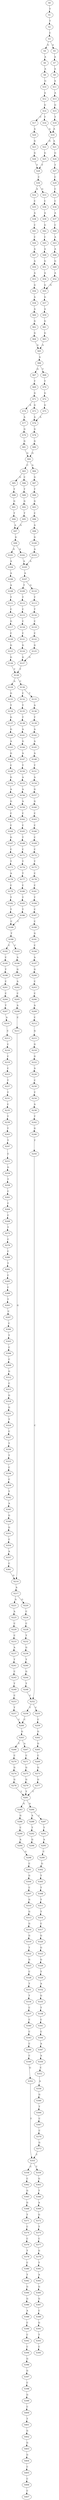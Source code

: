 strict digraph  {
	S0 -> S1 [ label = T ];
	S1 -> S2 [ label = T ];
	S2 -> S3 [ label = C ];
	S3 -> S4 [ label = G ];
	S3 -> S5 [ label = A ];
	S4 -> S6 [ label = A ];
	S5 -> S7 [ label = A ];
	S6 -> S8 [ label = A ];
	S7 -> S9 [ label = A ];
	S8 -> S10 [ label = G ];
	S9 -> S11 [ label = A ];
	S10 -> S12 [ label = A ];
	S11 -> S13 [ label = A ];
	S12 -> S14 [ label = G ];
	S13 -> S15 [ label = G ];
	S14 -> S16 [ label = T ];
	S14 -> S17 [ label = C ];
	S15 -> S18 [ label = T ];
	S16 -> S19 [ label = A ];
	S17 -> S20 [ label = A ];
	S18 -> S19 [ label = A ];
	S19 -> S21 [ label = A ];
	S19 -> S22 [ label = G ];
	S20 -> S23 [ label = G ];
	S21 -> S24 [ label = G ];
	S22 -> S25 [ label = G ];
	S23 -> S26 [ label = G ];
	S24 -> S27 [ label = T ];
	S25 -> S28 [ label = T ];
	S26 -> S28 [ label = T ];
	S27 -> S29 [ label = C ];
	S28 -> S30 [ label = C ];
	S29 -> S31 [ label = C ];
	S30 -> S32 [ label = A ];
	S30 -> S33 [ label = G ];
	S31 -> S34 [ label = C ];
	S32 -> S35 [ label = C ];
	S33 -> S36 [ label = C ];
	S34 -> S37 [ label = A ];
	S35 -> S38 [ label = A ];
	S36 -> S39 [ label = A ];
	S37 -> S40 [ label = C ];
	S38 -> S41 [ label = C ];
	S39 -> S42 [ label = G ];
	S40 -> S43 [ label = A ];
	S41 -> S44 [ label = C ];
	S42 -> S45 [ label = C ];
	S43 -> S46 [ label = A ];
	S44 -> S47 [ label = A ];
	S45 -> S48 [ label = A ];
	S46 -> S49 [ label = G ];
	S47 -> S50 [ label = A ];
	S48 -> S51 [ label = G ];
	S49 -> S52 [ label = A ];
	S50 -> S53 [ label = A ];
	S51 -> S54 [ label = A ];
	S52 -> S55 [ label = G ];
	S53 -> S56 [ label = G ];
	S54 -> S55 [ label = G ];
	S55 -> S57 [ label = G ];
	S56 -> S58 [ label = A ];
	S57 -> S59 [ label = A ];
	S58 -> S60 [ label = A ];
	S59 -> S61 [ label = G ];
	S60 -> S62 [ label = G ];
	S61 -> S63 [ label = G ];
	S62 -> S64 [ label = G ];
	S63 -> S65 [ label = A ];
	S64 -> S65 [ label = A ];
	S65 -> S66 [ label = A ];
	S66 -> S67 [ label = G ];
	S66 -> S68 [ label = T ];
	S67 -> S69 [ label = T ];
	S68 -> S70 [ label = T ];
	S69 -> S71 [ label = G ];
	S70 -> S72 [ label = G ];
	S71 -> S73 [ label = G ];
	S71 -> S74 [ label = A ];
	S72 -> S75 [ label = G ];
	S73 -> S76 [ label = A ];
	S74 -> S77 [ label = A ];
	S75 -> S76 [ label = A ];
	S76 -> S78 [ label = G ];
	S77 -> S79 [ label = G ];
	S78 -> S80 [ label = G ];
	S79 -> S81 [ label = G ];
	S80 -> S82 [ label = G ];
	S81 -> S82 [ label = G ];
	S82 -> S83 [ label = C ];
	S82 -> S84 [ label = A ];
	S83 -> S85 [ label = G ];
	S83 -> S86 [ label = C ];
	S84 -> S87 [ label = G ];
	S85 -> S88 [ label = T ];
	S86 -> S89 [ label = T ];
	S87 -> S90 [ label = T ];
	S88 -> S91 [ label = G ];
	S89 -> S92 [ label = G ];
	S90 -> S93 [ label = G ];
	S91 -> S94 [ label = T ];
	S92 -> S95 [ label = T ];
	S93 -> S96 [ label = C ];
	S94 -> S97 [ label = A ];
	S95 -> S97 [ label = A ];
	S96 -> S98 [ label = A ];
	S97 -> S99 [ label = G ];
	S98 -> S100 [ label = G ];
	S99 -> S101 [ label = G ];
	S99 -> S102 [ label = A ];
	S100 -> S103 [ label = A ];
	S101 -> S104 [ label = A ];
	S102 -> S105 [ label = A ];
	S103 -> S105 [ label = A ];
	S104 -> S106 [ label = A ];
	S105 -> S107 [ label = A ];
	S106 -> S108 [ label = A ];
	S107 -> S109 [ label = T ];
	S107 -> S110 [ label = G ];
	S108 -> S111 [ label = T ];
	S109 -> S112 [ label = T ];
	S110 -> S113 [ label = T ];
	S111 -> S114 [ label = C ];
	S112 -> S115 [ label = C ];
	S113 -> S116 [ label = T ];
	S114 -> S117 [ label = G ];
	S115 -> S118 [ label = C ];
	S116 -> S119 [ label = C ];
	S117 -> S120 [ label = C ];
	S118 -> S121 [ label = C ];
	S119 -> S122 [ label = C ];
	S120 -> S123 [ label = G ];
	S121 -> S124 [ label = G ];
	S122 -> S125 [ label = G ];
	S123 -> S126 [ label = G ];
	S124 -> S127 [ label = G ];
	S125 -> S127 [ label = G ];
	S126 -> S128 [ label = T ];
	S127 -> S128 [ label = T ];
	S128 -> S129 [ label = A ];
	S128 -> S130 [ label = C ];
	S129 -> S131 [ label = G ];
	S130 -> S132 [ label = C ];
	S130 -> S133 [ label = T ];
	S131 -> S134 [ label = T ];
	S132 -> S135 [ label = T ];
	S133 -> S136 [ label = A ];
	S134 -> S137 [ label = G ];
	S135 -> S138 [ label = T ];
	S136 -> S139 [ label = T ];
	S137 -> S140 [ label = G ];
	S138 -> S141 [ label = A ];
	S139 -> S142 [ label = A ];
	S140 -> S143 [ label = A ];
	S141 -> S144 [ label = G ];
	S142 -> S145 [ label = A ];
	S143 -> S146 [ label = G ];
	S144 -> S147 [ label = A ];
	S145 -> S148 [ label = A ];
	S146 -> S149 [ label = C ];
	S147 -> S150 [ label = T ];
	S148 -> S151 [ label = T ];
	S149 -> S152 [ label = G ];
	S150 -> S153 [ label = A ];
	S151 -> S154 [ label = A ];
	S152 -> S155 [ label = A ];
	S153 -> S156 [ label = A ];
	S154 -> S157 [ label = G ];
	S155 -> S158 [ label = G ];
	S156 -> S159 [ label = A ];
	S157 -> S160 [ label = G ];
	S158 -> S161 [ label = C ];
	S159 -> S162 [ label = C ];
	S160 -> S163 [ label = C ];
	S161 -> S164 [ label = C ];
	S162 -> S165 [ label = C ];
	S163 -> S166 [ label = C ];
	S164 -> S167 [ label = G ];
	S165 -> S168 [ label = T ];
	S166 -> S169 [ label = C ];
	S167 -> S170 [ label = C ];
	S168 -> S171 [ label = C ];
	S169 -> S172 [ label = C ];
	S170 -> S173 [ label = T ];
	S171 -> S174 [ label = T ];
	S172 -> S175 [ label = T ];
	S173 -> S176 [ label = A ];
	S174 -> S177 [ label = T ];
	S175 -> S178 [ label = C ];
	S176 -> S179 [ label = C ];
	S177 -> S180 [ label = C ];
	S178 -> S181 [ label = C ];
	S179 -> S182 [ label = T ];
	S180 -> S183 [ label = T ];
	S181 -> S184 [ label = T ];
	S182 -> S185 [ label = T ];
	S183 -> S186 [ label = T ];
	S184 -> S187 [ label = C ];
	S185 -> S188 [ label = C ];
	S186 -> S188 [ label = C ];
	S187 -> S189 [ label = C ];
	S188 -> S190 [ label = T ];
	S189 -> S191 [ label = G ];
	S190 -> S192 [ label = C ];
	S190 -> S193 [ label = C ];
	S191 -> S194 [ label = C ];
	S192 -> S195 [ label = C ];
	S193 -> S196 [ label = A ];
	S194 -> S197 [ label = A ];
	S195 -> S198 [ label = T ];
	S196 -> S199 [ label = G ];
	S197 -> S200 [ label = G ];
	S198 -> S201 [ label = C ];
	S199 -> S202 [ label = A ];
	S200 -> S203 [ label = C ];
	S201 -> S204 [ label = C ];
	S202 -> S205 [ label = C ];
	S203 -> S206 [ label = C ];
	S204 -> S207 [ label = T ];
	S205 -> S208 [ label = A ];
	S206 -> S209 [ label = A ];
	S207 -> S210 [ label = A ];
	S208 -> S211 [ label = C ];
	S209 -> S212 [ label = C ];
	S210 -> S213 [ label = C ];
	S211 -> S214 [ label = G ];
	S212 -> S215 [ label = G ];
	S213 -> S216 [ label = C ];
	S214 -> S217 [ label = A ];
	S215 -> S218 [ label = G ];
	S216 -> S219 [ label = C ];
	S217 -> S220 [ label = G ];
	S217 -> S221 [ label = A ];
	S218 -> S222 [ label = G ];
	S219 -> S223 [ label = C ];
	S220 -> S224 [ label = C ];
	S221 -> S225 [ label = A ];
	S222 -> S226 [ label = A ];
	S223 -> S227 [ label = T ];
	S224 -> S228 [ label = C ];
	S225 -> S229 [ label = C ];
	S226 -> S230 [ label = C ];
	S227 -> S231 [ label = T ];
	S228 -> S232 [ label = T ];
	S229 -> S233 [ label = C ];
	S230 -> S234 [ label = T ];
	S231 -> S235 [ label = C ];
	S232 -> S236 [ label = G ];
	S233 -> S237 [ label = A ];
	S234 -> S238 [ label = A ];
	S235 -> S239 [ label = T ];
	S236 -> S240 [ label = T ];
	S237 -> S241 [ label = T ];
	S238 -> S242 [ label = T ];
	S239 -> S243 [ label = T ];
	S240 -> S244 [ label = G ];
	S241 -> S245 [ label = C ];
	S242 -> S246 [ label = G ];
	S243 -> S247 [ label = T ];
	S244 -> S248 [ label = T ];
	S245 -> S249 [ label = T ];
	S246 -> S250 [ label = T ];
	S247 -> S251 [ label = C ];
	S248 -> S252 [ label = C ];
	S249 -> S253 [ label = C ];
	S250 -> S252 [ label = C ];
	S251 -> S254 [ label = G ];
	S252 -> S255 [ label = C ];
	S252 -> S256 [ label = T ];
	S253 -> S257 [ label = T ];
	S254 -> S258 [ label = T ];
	S255 -> S259 [ label = C ];
	S256 -> S260 [ label = C ];
	S257 -> S260 [ label = C ];
	S258 -> S261 [ label = C ];
	S259 -> S262 [ label = G ];
	S260 -> S263 [ label = G ];
	S261 -> S264 [ label = C ];
	S262 -> S265 [ label = G ];
	S263 -> S266 [ label = T ];
	S263 -> S267 [ label = A ];
	S264 -> S268 [ label = C ];
	S265 -> S269 [ label = C ];
	S266 -> S270 [ label = C ];
	S267 -> S271 [ label = C ];
	S268 -> S272 [ label = T ];
	S269 -> S273 [ label = G ];
	S270 -> S274 [ label = G ];
	S271 -> S275 [ label = G ];
	S272 -> S276 [ label = C ];
	S273 -> S277 [ label = G ];
	S274 -> S278 [ label = G ];
	S275 -> S279 [ label = G ];
	S276 -> S280 [ label = C ];
	S277 -> S281 [ label = T ];
	S278 -> S281 [ label = T ];
	S279 -> S281 [ label = T ];
	S280 -> S282 [ label = T ];
	S281 -> S283 [ label = G ];
	S281 -> S284 [ label = A ];
	S282 -> S285 [ label = C ];
	S283 -> S286 [ label = G ];
	S284 -> S287 [ label = C ];
	S284 -> S288 [ label = A ];
	S285 -> S289 [ label = C ];
	S286 -> S290 [ label = C ];
	S287 -> S291 [ label = T ];
	S288 -> S292 [ label = T ];
	S289 -> S293 [ label = T ];
	S290 -> S294 [ label = A ];
	S291 -> S295 [ label = A ];
	S292 -> S296 [ label = G ];
	S293 -> S297 [ label = C ];
	S294 -> S298 [ label = G ];
	S295 -> S299 [ label = C ];
	S297 -> S300 [ label = C ];
	S298 -> S301 [ label = C ];
	S299 -> S302 [ label = G ];
	S300 -> S303 [ label = T ];
	S301 -> S304 [ label = G ];
	S302 -> S305 [ label = T ];
	S303 -> S306 [ label = C ];
	S304 -> S307 [ label = C ];
	S305 -> S308 [ label = T ];
	S306 -> S309 [ label = C ];
	S307 -> S310 [ label = G ];
	S308 -> S311 [ label = T ];
	S309 -> S312 [ label = G ];
	S310 -> S313 [ label = G ];
	S311 -> S314 [ label = T ];
	S312 -> S315 [ label = C ];
	S313 -> S316 [ label = G ];
	S314 -> S317 [ label = C ];
	S315 -> S318 [ label = G ];
	S316 -> S319 [ label = G ];
	S317 -> S320 [ label = G ];
	S318 -> S321 [ label = G ];
	S319 -> S322 [ label = T ];
	S320 -> S323 [ label = G ];
	S321 -> S324 [ label = T ];
	S322 -> S325 [ label = G ];
	S323 -> S326 [ label = G ];
	S324 -> S327 [ label = C ];
	S325 -> S328 [ label = C ];
	S326 -> S329 [ label = T ];
	S327 -> S330 [ label = T ];
	S328 -> S331 [ label = T ];
	S329 -> S332 [ label = A ];
	S330 -> S333 [ label = T ];
	S331 -> S334 [ label = T ];
	S332 -> S335 [ label = G ];
	S333 -> S336 [ label = C ];
	S334 -> S337 [ label = C ];
	S335 -> S338 [ label = T ];
	S336 -> S339 [ label = C ];
	S337 -> S340 [ label = C ];
	S338 -> S341 [ label = C ];
	S339 -> S342 [ label = T ];
	S340 -> S343 [ label = C ];
	S341 -> S344 [ label = C ];
	S342 -> S345 [ label = A ];
	S343 -> S346 [ label = C ];
	S344 -> S347 [ label = A ];
	S345 -> S348 [ label = G ];
	S346 -> S349 [ label = C ];
	S347 -> S350 [ label = A ];
	S348 -> S351 [ label = G ];
	S349 -> S352 [ label = G ];
	S350 -> S353 [ label = C ];
	S351 -> S354 [ label = C ];
	S352 -> S355 [ label = T ];
	S353 -> S356 [ label = A ];
	S354 -> S357 [ label = A ];
	S355 -> S358 [ label = C ];
	S355 -> S359 [ label = T ];
	S356 -> S360 [ label = G ];
	S357 -> S361 [ label = C ];
	S358 -> S362 [ label = C ];
	S359 -> S363 [ label = G ];
	S360 -> S364 [ label = T ];
	S361 -> S214 [ label = G ];
	S362 -> S365 [ label = G ];
	S363 -> S366 [ label = T ];
	S364 -> S367 [ label = C ];
	S365 -> S368 [ label = G ];
	S366 -> S369 [ label = A ];
	S367 -> S370 [ label = C ];
	S368 -> S371 [ label = T ];
	S369 -> S372 [ label = G ];
	S370 -> S373 [ label = G ];
	S371 -> S374 [ label = C ];
	S372 -> S375 [ label = T ];
	S373 -> S355 [ label = T ];
	S374 -> S376 [ label = C ];
	S375 -> S377 [ label = C ];
	S376 -> S378 [ label = T ];
	S377 -> S379 [ label = G ];
	S378 -> S380 [ label = C ];
	S379 -> S381 [ label = T ];
	S380 -> S382 [ label = T ];
	S381 -> S383 [ label = A ];
	S382 -> S384 [ label = G ];
	S383 -> S385 [ label = G ];
	S384 -> S386 [ label = G ];
	S385 -> S387 [ label = G ];
	S386 -> S388 [ label = A ];
	S387 -> S389 [ label = C ];
	S388 -> S390 [ label = C ];
	S389 -> S391 [ label = G ];
	S390 -> S392 [ label = C ];
	S391 -> S393 [ label = T ];
	S392 -> S394 [ label = C ];
	S393 -> S395 [ label = C ];
	S394 -> S396 [ label = G ];
	S396 -> S397 [ label = G ];
	S397 -> S398 [ label = C ];
	S398 -> S399 [ label = G ];
	S399 -> S400 [ label = C ];
	S400 -> S401 [ label = T ];
	S401 -> S402 [ label = G ];
	S402 -> S403 [ label = G ];
	S403 -> S404 [ label = G ];
	S404 -> S405 [ label = C ];
	S405 -> S406 [ label = C ];
	S406 -> S407 [ label = C ];
}
